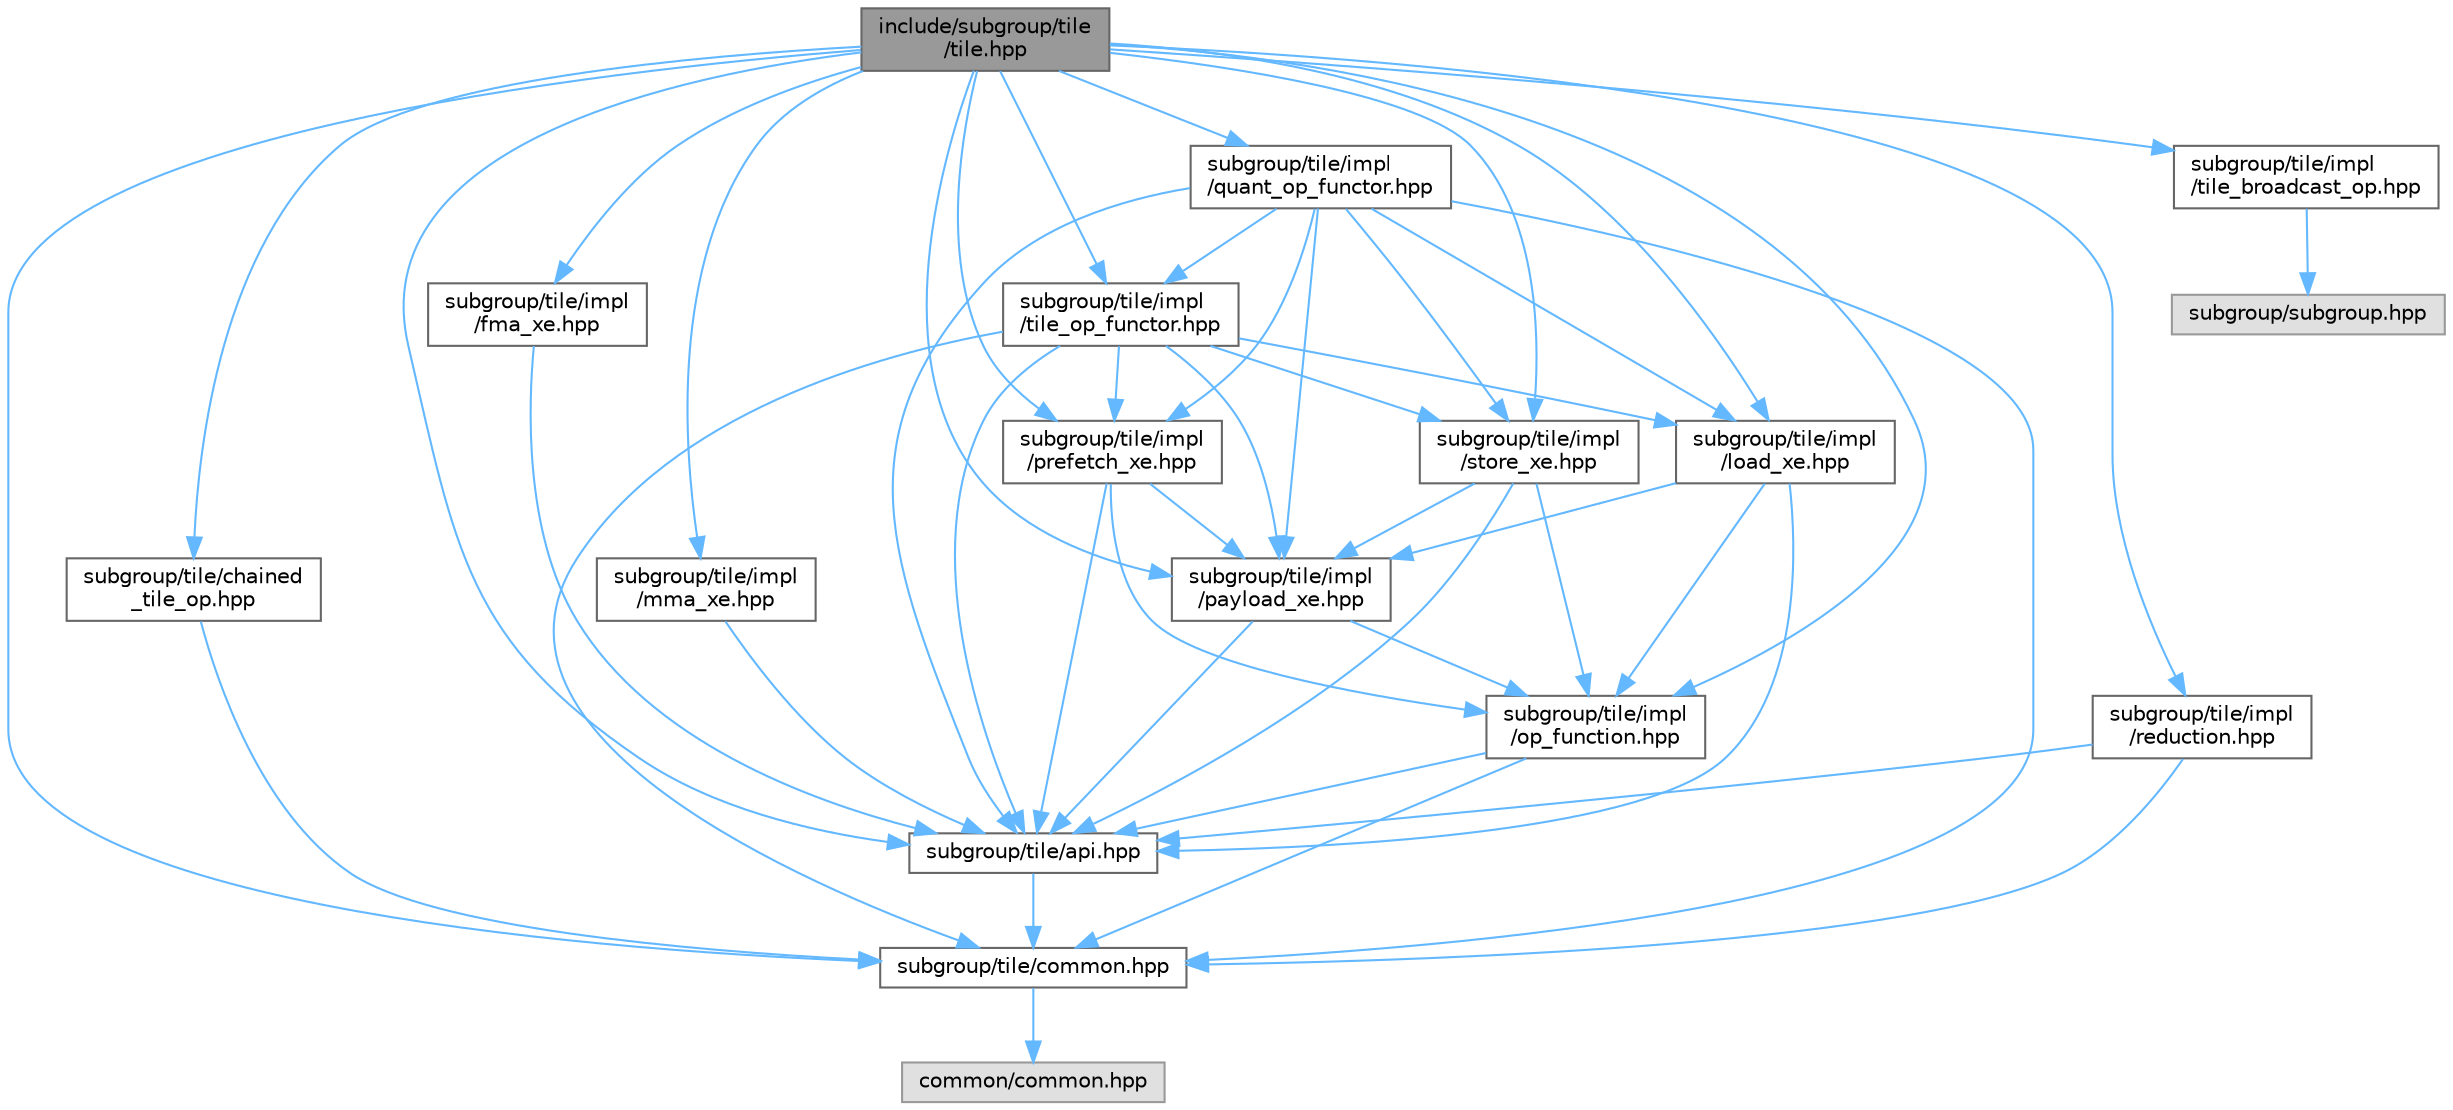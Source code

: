 digraph "include/subgroup/tile/tile.hpp"
{
 // LATEX_PDF_SIZE
  bgcolor="transparent";
  edge [fontname=Helvetica,fontsize=10,labelfontname=Helvetica,labelfontsize=10];
  node [fontname=Helvetica,fontsize=10,shape=box,height=0.2,width=0.4];
  Node1 [id="Node000001",label="include/subgroup/tile\l/tile.hpp",height=0.2,width=0.4,color="gray40", fillcolor="grey60", style="filled", fontcolor="black",tooltip="C++ API."];
  Node1 -> Node2 [id="edge1_Node000001_Node000002",color="steelblue1",style="solid",tooltip=" "];
  Node2 [id="Node000002",label="subgroup/tile/api.hpp",height=0.2,width=0.4,color="grey40", fillcolor="white", style="filled",URL="$subgroup_2tile_2api_8hpp.html",tooltip="C++ API."];
  Node2 -> Node3 [id="edge2_Node000002_Node000003",color="steelblue1",style="solid",tooltip=" "];
  Node3 [id="Node000003",label="subgroup/tile/common.hpp",height=0.2,width=0.4,color="grey40", fillcolor="white", style="filled",URL="$subgroup_2tile_2common_8hpp.html",tooltip="C++ API."];
  Node3 -> Node4 [id="edge3_Node000003_Node000004",color="steelblue1",style="solid",tooltip=" "];
  Node4 [id="Node000004",label="common/common.hpp",height=0.2,width=0.4,color="grey60", fillcolor="#E0E0E0", style="filled",tooltip=" "];
  Node1 -> Node5 [id="edge4_Node000001_Node000005",color="steelblue1",style="solid",tooltip=" "];
  Node5 [id="Node000005",label="subgroup/tile/chained\l_tile_op.hpp",height=0.2,width=0.4,color="grey40", fillcolor="white", style="filled",URL="$chained__tile__op_8hpp.html",tooltip="C++ API."];
  Node5 -> Node3 [id="edge5_Node000005_Node000003",color="steelblue1",style="solid",tooltip=" "];
  Node1 -> Node3 [id="edge6_Node000001_Node000003",color="steelblue1",style="solid",tooltip=" "];
  Node1 -> Node6 [id="edge7_Node000001_Node000006",color="steelblue1",style="solid",tooltip=" "];
  Node6 [id="Node000006",label="subgroup/tile/impl\l/fma_xe.hpp",height=0.2,width=0.4,color="grey40", fillcolor="white", style="filled",URL="$fma__xe_8hpp.html",tooltip="C++ API."];
  Node6 -> Node2 [id="edge8_Node000006_Node000002",color="steelblue1",style="solid",tooltip=" "];
  Node1 -> Node7 [id="edge9_Node000001_Node000007",color="steelblue1",style="solid",tooltip=" "];
  Node7 [id="Node000007",label="subgroup/tile/impl\l/load_xe.hpp",height=0.2,width=0.4,color="grey40", fillcolor="white", style="filled",URL="$load__xe_8hpp.html",tooltip="C++ API."];
  Node7 -> Node2 [id="edge10_Node000007_Node000002",color="steelblue1",style="solid",tooltip=" "];
  Node7 -> Node8 [id="edge11_Node000007_Node000008",color="steelblue1",style="solid",tooltip=" "];
  Node8 [id="Node000008",label="subgroup/tile/impl\l/op_function.hpp",height=0.2,width=0.4,color="grey40", fillcolor="white", style="filled",URL="$op__function_8hpp.html",tooltip="C++ API."];
  Node8 -> Node2 [id="edge12_Node000008_Node000002",color="steelblue1",style="solid",tooltip=" "];
  Node8 -> Node3 [id="edge13_Node000008_Node000003",color="steelblue1",style="solid",tooltip=" "];
  Node7 -> Node9 [id="edge14_Node000007_Node000009",color="steelblue1",style="solid",tooltip=" "];
  Node9 [id="Node000009",label="subgroup/tile/impl\l/payload_xe.hpp",height=0.2,width=0.4,color="grey40", fillcolor="white", style="filled",URL="$payload__xe_8hpp.html",tooltip="C++ API."];
  Node9 -> Node2 [id="edge15_Node000009_Node000002",color="steelblue1",style="solid",tooltip=" "];
  Node9 -> Node8 [id="edge16_Node000009_Node000008",color="steelblue1",style="solid",tooltip=" "];
  Node1 -> Node10 [id="edge17_Node000001_Node000010",color="steelblue1",style="solid",tooltip=" "];
  Node10 [id="Node000010",label="subgroup/tile/impl\l/mma_xe.hpp",height=0.2,width=0.4,color="grey40", fillcolor="white", style="filled",URL="$mma__xe_8hpp.html",tooltip="C++ API."];
  Node10 -> Node2 [id="edge18_Node000010_Node000002",color="steelblue1",style="solid",tooltip=" "];
  Node1 -> Node8 [id="edge19_Node000001_Node000008",color="steelblue1",style="solid",tooltip=" "];
  Node1 -> Node9 [id="edge20_Node000001_Node000009",color="steelblue1",style="solid",tooltip=" "];
  Node1 -> Node11 [id="edge21_Node000001_Node000011",color="steelblue1",style="solid",tooltip=" "];
  Node11 [id="Node000011",label="subgroup/tile/impl\l/prefetch_xe.hpp",height=0.2,width=0.4,color="grey40", fillcolor="white", style="filled",URL="$prefetch__xe_8hpp.html",tooltip="C++ API."];
  Node11 -> Node2 [id="edge22_Node000011_Node000002",color="steelblue1",style="solid",tooltip=" "];
  Node11 -> Node8 [id="edge23_Node000011_Node000008",color="steelblue1",style="solid",tooltip=" "];
  Node11 -> Node9 [id="edge24_Node000011_Node000009",color="steelblue1",style="solid",tooltip=" "];
  Node1 -> Node12 [id="edge25_Node000001_Node000012",color="steelblue1",style="solid",tooltip=" "];
  Node12 [id="Node000012",label="subgroup/tile/impl\l/quant_op_functor.hpp",height=0.2,width=0.4,color="grey40", fillcolor="white", style="filled",URL="$quant__op__functor_8hpp.html",tooltip="C++ API."];
  Node12 -> Node2 [id="edge26_Node000012_Node000002",color="steelblue1",style="solid",tooltip=" "];
  Node12 -> Node3 [id="edge27_Node000012_Node000003",color="steelblue1",style="solid",tooltip=" "];
  Node12 -> Node7 [id="edge28_Node000012_Node000007",color="steelblue1",style="solid",tooltip=" "];
  Node12 -> Node9 [id="edge29_Node000012_Node000009",color="steelblue1",style="solid",tooltip=" "];
  Node12 -> Node11 [id="edge30_Node000012_Node000011",color="steelblue1",style="solid",tooltip=" "];
  Node12 -> Node13 [id="edge31_Node000012_Node000013",color="steelblue1",style="solid",tooltip=" "];
  Node13 [id="Node000013",label="subgroup/tile/impl\l/store_xe.hpp",height=0.2,width=0.4,color="grey40", fillcolor="white", style="filled",URL="$store__xe_8hpp.html",tooltip="C++ API."];
  Node13 -> Node2 [id="edge32_Node000013_Node000002",color="steelblue1",style="solid",tooltip=" "];
  Node13 -> Node8 [id="edge33_Node000013_Node000008",color="steelblue1",style="solid",tooltip=" "];
  Node13 -> Node9 [id="edge34_Node000013_Node000009",color="steelblue1",style="solid",tooltip=" "];
  Node12 -> Node14 [id="edge35_Node000012_Node000014",color="steelblue1",style="solid",tooltip=" "];
  Node14 [id="Node000014",label="subgroup/tile/impl\l/tile_op_functor.hpp",height=0.2,width=0.4,color="grey40", fillcolor="white", style="filled",URL="$tile__op__functor_8hpp.html",tooltip="C++ API."];
  Node14 -> Node2 [id="edge36_Node000014_Node000002",color="steelblue1",style="solid",tooltip=" "];
  Node14 -> Node3 [id="edge37_Node000014_Node000003",color="steelblue1",style="solid",tooltip=" "];
  Node14 -> Node7 [id="edge38_Node000014_Node000007",color="steelblue1",style="solid",tooltip=" "];
  Node14 -> Node9 [id="edge39_Node000014_Node000009",color="steelblue1",style="solid",tooltip=" "];
  Node14 -> Node11 [id="edge40_Node000014_Node000011",color="steelblue1",style="solid",tooltip=" "];
  Node14 -> Node13 [id="edge41_Node000014_Node000013",color="steelblue1",style="solid",tooltip=" "];
  Node1 -> Node15 [id="edge42_Node000001_Node000015",color="steelblue1",style="solid",tooltip=" "];
  Node15 [id="Node000015",label="subgroup/tile/impl\l/reduction.hpp",height=0.2,width=0.4,color="grey40", fillcolor="white", style="filled",URL="$subgroup_2tile_2impl_2reduction_8hpp.html",tooltip="C++ API."];
  Node15 -> Node2 [id="edge43_Node000015_Node000002",color="steelblue1",style="solid",tooltip=" "];
  Node15 -> Node3 [id="edge44_Node000015_Node000003",color="steelblue1",style="solid",tooltip=" "];
  Node1 -> Node13 [id="edge45_Node000001_Node000013",color="steelblue1",style="solid",tooltip=" "];
  Node1 -> Node16 [id="edge46_Node000001_Node000016",color="steelblue1",style="solid",tooltip=" "];
  Node16 [id="Node000016",label="subgroup/tile/impl\l/tile_broadcast_op.hpp",height=0.2,width=0.4,color="grey40", fillcolor="white", style="filled",URL="$tile__broadcast__op_8hpp.html",tooltip="C++ API."];
  Node16 -> Node17 [id="edge47_Node000016_Node000017",color="steelblue1",style="solid",tooltip=" "];
  Node17 [id="Node000017",label="subgroup/subgroup.hpp",height=0.2,width=0.4,color="grey60", fillcolor="#E0E0E0", style="filled",tooltip=" "];
  Node1 -> Node14 [id="edge48_Node000001_Node000014",color="steelblue1",style="solid",tooltip=" "];
}
